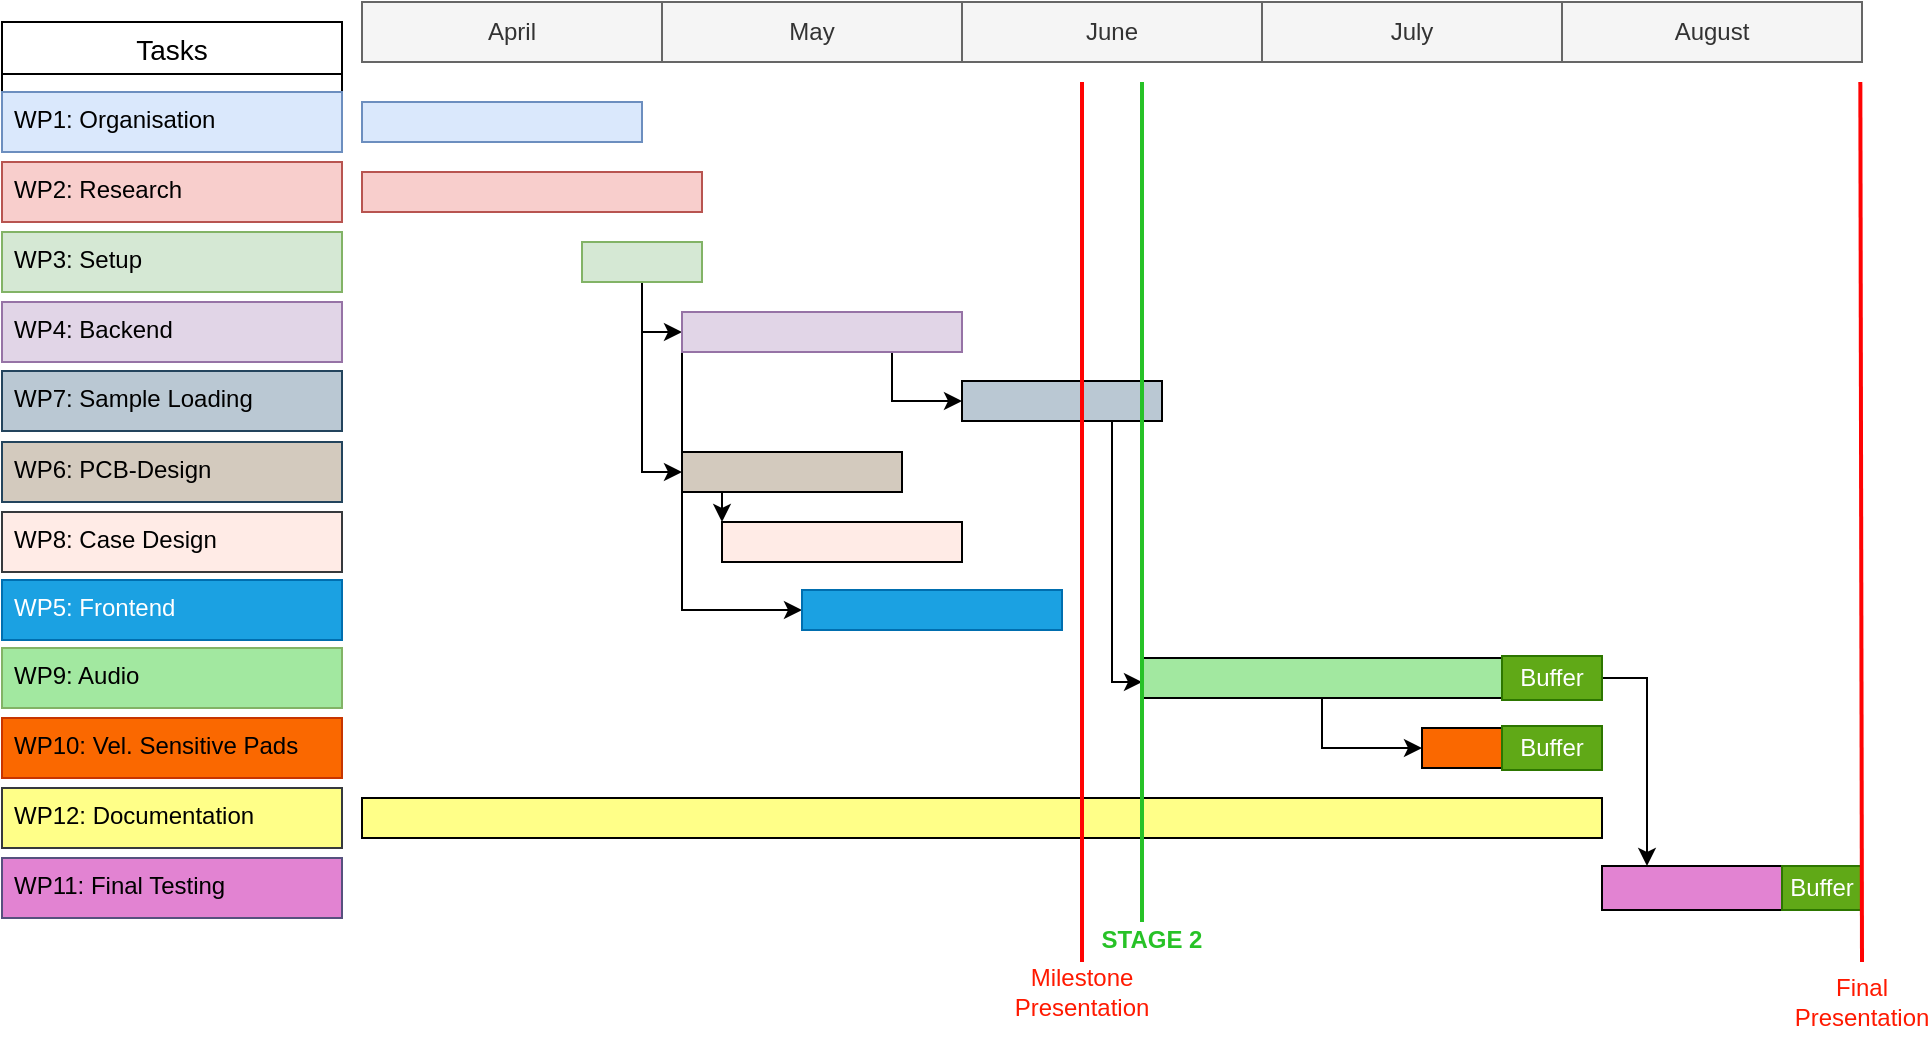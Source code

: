 <mxfile version="18.0.2" type="device"><diagram id="3pH4-Hw80EM9SMeqnL2t" name="Page-1"><mxGraphModel dx="1422" dy="706" grid="1" gridSize="10" guides="1" tooltips="1" connect="1" arrows="1" fold="1" page="1" pageScale="1" pageWidth="1169" pageHeight="827" math="0" shadow="0"><root><mxCell id="0"/><mxCell id="1" parent="0"/><mxCell id="Ogv__kpqxi5_hei542Kp-8" value="Tasks" style="swimlane;fontStyle=0;childLayout=stackLayout;horizontal=1;startSize=26;horizontalStack=0;resizeParent=1;resizeParentMax=0;resizeLast=0;collapsible=1;marginBottom=0;align=center;fontSize=14;" parent="1" vertex="1"><mxGeometry x="40" y="210" width="170" height="56" as="geometry"/></mxCell><mxCell id="Ogv__kpqxi5_hei542Kp-24" value="April" style="text;html=1;align=center;verticalAlign=middle;whiteSpace=wrap;rounded=0;fillColor=#f5f5f5;fontColor=#333333;strokeColor=#666666;" parent="1" vertex="1"><mxGeometry x="220" y="200" width="150" height="30" as="geometry"/></mxCell><mxCell id="Ogv__kpqxi5_hei542Kp-25" value="May" style="text;html=1;align=center;verticalAlign=middle;whiteSpace=wrap;rounded=0;fillColor=#f5f5f5;fontColor=#333333;strokeColor=#666666;" parent="1" vertex="1"><mxGeometry x="370" y="200" width="150" height="30" as="geometry"/></mxCell><mxCell id="Ogv__kpqxi5_hei542Kp-26" value="June" style="text;html=1;align=center;verticalAlign=middle;whiteSpace=wrap;rounded=0;fillColor=#f5f5f5;fontColor=#333333;strokeColor=#666666;" parent="1" vertex="1"><mxGeometry x="520" y="200" width="150" height="30" as="geometry"/></mxCell><mxCell id="Ogv__kpqxi5_hei542Kp-27" value="July" style="text;html=1;align=center;verticalAlign=middle;whiteSpace=wrap;rounded=0;fillColor=#f5f5f5;fontColor=#333333;strokeColor=#666666;" parent="1" vertex="1"><mxGeometry x="670" y="200" width="150" height="30" as="geometry"/></mxCell><mxCell id="Ogv__kpqxi5_hei542Kp-28" value="August" style="text;html=1;align=center;verticalAlign=middle;whiteSpace=wrap;rounded=0;fillColor=#f5f5f5;fontColor=#333333;strokeColor=#666666;" parent="1" vertex="1"><mxGeometry x="820" y="200" width="150" height="30" as="geometry"/></mxCell><mxCell id="Ogv__kpqxi5_hei542Kp-29" value="" style="rounded=0;whiteSpace=wrap;html=1;fillColor=#dae8fc;strokeColor=#6c8ebf;" parent="1" vertex="1"><mxGeometry x="220" y="250" width="140" height="20" as="geometry"/></mxCell><mxCell id="upKQKRsI0ICd-RI8PCte-5" value="" style="rounded=0;whiteSpace=wrap;html=1;fillColor=#F8CECC;strokeColor=#B85450;" parent="1" vertex="1"><mxGeometry x="220" y="285" width="170" height="20" as="geometry"/></mxCell><mxCell id="wA9YPkA-8rj4C4gXz1Hp-1" style="edgeStyle=orthogonalEdgeStyle;rounded=0;orthogonalLoop=1;jettySize=auto;html=1;entryX=0;entryY=0.5;entryDx=0;entryDy=0;" edge="1" parent="1" source="upKQKRsI0ICd-RI8PCte-6" target="upKQKRsI0ICd-RI8PCte-7"><mxGeometry relative="1" as="geometry"/></mxCell><mxCell id="wA9YPkA-8rj4C4gXz1Hp-5" style="edgeStyle=orthogonalEdgeStyle;rounded=0;orthogonalLoop=1;jettySize=auto;html=1;exitX=0.5;exitY=1;exitDx=0;exitDy=0;entryX=0;entryY=0.5;entryDx=0;entryDy=0;" edge="1" parent="1" source="upKQKRsI0ICd-RI8PCte-6" target="upKQKRsI0ICd-RI8PCte-9"><mxGeometry relative="1" as="geometry"/></mxCell><mxCell id="upKQKRsI0ICd-RI8PCte-6" value="" style="rounded=0;whiteSpace=wrap;html=1;fillColor=#D5E8D4;strokeColor=#82B366;" parent="1" vertex="1"><mxGeometry x="330" y="320" width="60" height="20" as="geometry"/></mxCell><mxCell id="wA9YPkA-8rj4C4gXz1Hp-4" style="edgeStyle=orthogonalEdgeStyle;rounded=0;orthogonalLoop=1;jettySize=auto;html=1;exitX=0;exitY=1;exitDx=0;exitDy=0;entryX=0;entryY=0.5;entryDx=0;entryDy=0;" edge="1" parent="1" source="upKQKRsI0ICd-RI8PCte-7" target="upKQKRsI0ICd-RI8PCte-8"><mxGeometry relative="1" as="geometry"/></mxCell><mxCell id="wA9YPkA-8rj4C4gXz1Hp-6" style="edgeStyle=orthogonalEdgeStyle;rounded=0;orthogonalLoop=1;jettySize=auto;html=1;exitX=0.75;exitY=1;exitDx=0;exitDy=0;entryX=0;entryY=0.5;entryDx=0;entryDy=0;" edge="1" parent="1" source="upKQKRsI0ICd-RI8PCte-7" target="upKQKRsI0ICd-RI8PCte-10"><mxGeometry relative="1" as="geometry"/></mxCell><mxCell id="upKQKRsI0ICd-RI8PCte-7" value="" style="rounded=0;whiteSpace=wrap;html=1;fillColor=#E1D5E7;strokeColor=#9673A6;" parent="1" vertex="1"><mxGeometry x="380" y="355" width="140" height="20" as="geometry"/></mxCell><mxCell id="upKQKRsI0ICd-RI8PCte-8" value="" style="rounded=0;whiteSpace=wrap;html=1;fillColor=#1BA1E2;strokeColor=#006EAF;" parent="1" vertex="1"><mxGeometry x="440" y="494" width="130" height="20" as="geometry"/></mxCell><mxCell id="wA9YPkA-8rj4C4gXz1Hp-9" style="edgeStyle=orthogonalEdgeStyle;rounded=0;orthogonalLoop=1;jettySize=auto;html=1;exitX=0.25;exitY=1;exitDx=0;exitDy=0;entryX=0;entryY=0;entryDx=0;entryDy=0;" edge="1" parent="1" source="upKQKRsI0ICd-RI8PCte-9" target="upKQKRsI0ICd-RI8PCte-11"><mxGeometry relative="1" as="geometry"/></mxCell><mxCell id="upKQKRsI0ICd-RI8PCte-9" value="" style="rounded=0;whiteSpace=wrap;html=1;fillColor=#D3CABE;strokeColor=default;" parent="1" vertex="1"><mxGeometry x="380" y="425" width="110" height="20" as="geometry"/></mxCell><mxCell id="wA9YPkA-8rj4C4gXz1Hp-11" style="edgeStyle=orthogonalEdgeStyle;rounded=0;orthogonalLoop=1;jettySize=auto;html=1;exitX=0.75;exitY=1;exitDx=0;exitDy=0;" edge="1" parent="1" source="upKQKRsI0ICd-RI8PCte-10"><mxGeometry relative="1" as="geometry"><mxPoint x="610" y="540" as="targetPoint"/><Array as="points"><mxPoint x="595" y="540"/></Array></mxGeometry></mxCell><mxCell id="upKQKRsI0ICd-RI8PCte-10" value="" style="rounded=0;whiteSpace=wrap;html=1;fillColor=#BAC8D3;strokeColor=default;" parent="1" vertex="1"><mxGeometry x="520" y="389.5" width="100" height="20" as="geometry"/></mxCell><mxCell id="upKQKRsI0ICd-RI8PCte-4" value="WP12: Documentation" style="text;strokeColor=#36393d;fillColor=#ffff88;spacingLeft=4;spacingRight=4;overflow=hidden;rotatable=0;points=[[0,0.5],[1,0.5]];portConstraint=eastwest;fontSize=12;" parent="1" vertex="1"><mxGeometry x="40" y="593" width="170" height="30" as="geometry"/></mxCell><mxCell id="upKQKRsI0ICd-RI8PCte-3" value="WP11: Final Testing" style="text;strokeColor=#56517e;fillColor=#E283D2;spacingLeft=4;spacingRight=4;overflow=hidden;rotatable=0;points=[[0,0.5],[1,0.5]];portConstraint=eastwest;fontSize=12;" parent="1" vertex="1"><mxGeometry x="40" y="628" width="170" height="30" as="geometry"/></mxCell><mxCell id="upKQKRsI0ICd-RI8PCte-2" value="WP10: Vel. Sensitive Pads" style="text;strokeColor=#C73500;fillColor=#fa6800;spacingLeft=4;spacingRight=4;overflow=hidden;rotatable=0;points=[[0,0.5],[1,0.5]];portConstraint=eastwest;fontSize=12;fontColor=#000000;" parent="1" vertex="1"><mxGeometry x="40" y="558" width="170" height="30" as="geometry"/></mxCell><mxCell id="upKQKRsI0ICd-RI8PCte-1" value="WP9: Audio" style="text;strokeColor=#82b366;fillColor=#A2E8A0;spacingLeft=4;spacingRight=4;overflow=hidden;rotatable=0;points=[[0,0.5],[1,0.5]];portConstraint=eastwest;fontSize=12;" parent="1" vertex="1"><mxGeometry x="40" y="523" width="170" height="30" as="geometry"/></mxCell><mxCell id="Ogv__kpqxi5_hei542Kp-21" value="WP8: Case Design&#10;" style="text;strokeColor=#36393d;fillColor=#FFEBE6;spacingLeft=4;spacingRight=4;overflow=hidden;rotatable=0;points=[[0,0.5],[1,0.5]];portConstraint=eastwest;fontSize=12;" parent="1" vertex="1"><mxGeometry x="40" y="455" width="170" height="30" as="geometry"/></mxCell><mxCell id="Ogv__kpqxi5_hei542Kp-20" value="WP7: Sample Loading&#10;" style="text;strokeColor=#23445d;fillColor=#bac8d3;spacingLeft=4;spacingRight=4;overflow=hidden;rotatable=0;points=[[0,0.5],[1,0.5]];portConstraint=eastwest;fontSize=12;" parent="1" vertex="1"><mxGeometry x="40" y="384.5" width="170" height="30" as="geometry"/></mxCell><mxCell id="Ogv__kpqxi5_hei542Kp-19" value="WP6: PCB-Design" style="text;strokeColor=#23445d;fillColor=#D3CABE;spacingLeft=4;spacingRight=4;overflow=hidden;rotatable=0;points=[[0,0.5],[1,0.5]];portConstraint=eastwest;fontSize=12;" parent="1" vertex="1"><mxGeometry x="40" y="420" width="170" height="30" as="geometry"/></mxCell><mxCell id="Ogv__kpqxi5_hei542Kp-18" value="WP5: Frontend" style="text;strokeColor=#006EAF;fillColor=#1ba1e2;spacingLeft=4;spacingRight=4;overflow=hidden;rotatable=0;points=[[0,0.5],[1,0.5]];portConstraint=eastwest;fontSize=12;fontColor=#ffffff;" parent="1" vertex="1"><mxGeometry x="40" y="489" width="170" height="30" as="geometry"/></mxCell><mxCell id="Ogv__kpqxi5_hei542Kp-17" value="WP4: Backend" style="text;strokeColor=#9673a6;fillColor=#e1d5e7;spacingLeft=4;spacingRight=4;overflow=hidden;rotatable=0;points=[[0,0.5],[1,0.5]];portConstraint=eastwest;fontSize=12;" parent="1" vertex="1"><mxGeometry x="40" y="350" width="170" height="30" as="geometry"/></mxCell><mxCell id="Ogv__kpqxi5_hei542Kp-11" value="WP3: Setup" style="text;strokeColor=#82b366;fillColor=#d5e8d4;spacingLeft=4;spacingRight=4;overflow=hidden;rotatable=0;points=[[0,0.5],[1,0.5]];portConstraint=eastwest;fontSize=12;" parent="1" vertex="1"><mxGeometry x="40" y="315" width="170" height="30" as="geometry"/></mxCell><mxCell id="Ogv__kpqxi5_hei542Kp-10" value="WP2: Research" style="text;strokeColor=#b85450;fillColor=#f8cecc;spacingLeft=4;spacingRight=4;overflow=hidden;rotatable=0;points=[[0,0.5],[1,0.5]];portConstraint=eastwest;fontSize=12;" parent="1" vertex="1"><mxGeometry x="40" y="280" width="170" height="30" as="geometry"/></mxCell><mxCell id="Ogv__kpqxi5_hei542Kp-9" value="WP1: Organisation" style="text;strokeColor=#6c8ebf;fillColor=#dae8fc;spacingLeft=4;spacingRight=4;overflow=hidden;rotatable=0;points=[[0,0.5],[1,0.5]];portConstraint=eastwest;fontSize=12;" parent="1" vertex="1"><mxGeometry x="40" y="245" width="170" height="30" as="geometry"/></mxCell><mxCell id="upKQKRsI0ICd-RI8PCte-11" value="" style="rounded=0;whiteSpace=wrap;html=1;fillColor=#FFEBE6;strokeColor=default;" parent="1" vertex="1"><mxGeometry x="400" y="460" width="120" height="20" as="geometry"/></mxCell><mxCell id="wA9YPkA-8rj4C4gXz1Hp-12" style="edgeStyle=orthogonalEdgeStyle;rounded=0;orthogonalLoop=1;jettySize=auto;html=1;exitX=0.5;exitY=1;exitDx=0;exitDy=0;entryX=0;entryY=0.5;entryDx=0;entryDy=0;" edge="1" parent="1" source="upKQKRsI0ICd-RI8PCte-12" target="upKQKRsI0ICd-RI8PCte-13"><mxGeometry relative="1" as="geometry"/></mxCell><mxCell id="upKQKRsI0ICd-RI8PCte-12" value="" style="rounded=0;whiteSpace=wrap;html=1;fillColor=#A2E8A0;strokeColor=default;" parent="1" vertex="1"><mxGeometry x="610" y="528" width="180" height="20" as="geometry"/></mxCell><mxCell id="upKQKRsI0ICd-RI8PCte-13" value="" style="rounded=0;whiteSpace=wrap;html=1;fillColor=#FA6800;strokeColor=default;" parent="1" vertex="1"><mxGeometry x="750" y="563" width="40" height="20" as="geometry"/></mxCell><mxCell id="upKQKRsI0ICd-RI8PCte-14" value="" style="rounded=0;whiteSpace=wrap;html=1;fillColor=#E283D2;strokeColor=default;" parent="1" vertex="1"><mxGeometry x="840" y="632" width="90" height="22" as="geometry"/></mxCell><mxCell id="upKQKRsI0ICd-RI8PCte-15" value="" style="rounded=0;whiteSpace=wrap;html=1;fillColor=#ffff88;strokeColor=default;" parent="1" vertex="1"><mxGeometry x="220" y="598" width="620" height="20" as="geometry"/></mxCell><mxCell id="upKQKRsI0ICd-RI8PCte-16" value="" style="endArrow=none;html=1;rounded=0;strokeColor=#FF0303;strokeWidth=2;exitX=0.5;exitY=0;exitDx=0;exitDy=0;" parent="1" source="upKQKRsI0ICd-RI8PCte-17" edge="1"><mxGeometry width="50" height="50" relative="1" as="geometry"><mxPoint x="580" y="670" as="sourcePoint"/><mxPoint x="580" y="240" as="targetPoint"/></mxGeometry></mxCell><mxCell id="upKQKRsI0ICd-RI8PCte-17" value="Milestone Presentation" style="text;html=1;strokeColor=none;fillColor=none;align=center;verticalAlign=middle;whiteSpace=wrap;rounded=0;fontColor=#FF1900;" parent="1" vertex="1"><mxGeometry x="550" y="680" width="60" height="30" as="geometry"/></mxCell><mxCell id="upKQKRsI0ICd-RI8PCte-19" value="Buffer" style="text;html=1;strokeColor=#2D7600;fillColor=#60a917;align=center;verticalAlign=middle;whiteSpace=wrap;rounded=0;fontColor=#ffffff;" parent="1" vertex="1"><mxGeometry x="930" y="632" width="40" height="22" as="geometry"/></mxCell><mxCell id="upKQKRsI0ICd-RI8PCte-20" value="Buffer" style="text;html=1;strokeColor=#2D7600;fillColor=#60a917;align=center;verticalAlign=middle;whiteSpace=wrap;rounded=0;fontColor=#ffffff;" parent="1" vertex="1"><mxGeometry x="790" y="562" width="50" height="22" as="geometry"/></mxCell><mxCell id="wA9YPkA-8rj4C4gXz1Hp-13" style="edgeStyle=orthogonalEdgeStyle;rounded=0;orthogonalLoop=1;jettySize=auto;html=1;exitX=1;exitY=0.5;exitDx=0;exitDy=0;entryX=0.25;entryY=0;entryDx=0;entryDy=0;" edge="1" parent="1" source="upKQKRsI0ICd-RI8PCte-21" target="upKQKRsI0ICd-RI8PCte-14"><mxGeometry relative="1" as="geometry"/></mxCell><mxCell id="upKQKRsI0ICd-RI8PCte-21" value="Buffer" style="text;html=1;strokeColor=#2D7600;fillColor=#60a917;align=center;verticalAlign=middle;whiteSpace=wrap;rounded=0;fontColor=#ffffff;" parent="1" vertex="1"><mxGeometry x="790" y="527" width="50" height="22" as="geometry"/></mxCell><mxCell id="upKQKRsI0ICd-RI8PCte-22" value="&lt;font color=&quot;#27c227&quot;&gt;&lt;b&gt;STAGE 2&lt;/b&gt;&lt;/font&gt;" style="text;html=1;strokeColor=none;fillColor=none;align=center;verticalAlign=middle;whiteSpace=wrap;rounded=0;fontColor=#FF1900;" parent="1" vertex="1"><mxGeometry x="585" y="654" width="60" height="30" as="geometry"/></mxCell><mxCell id="upKQKRsI0ICd-RI8PCte-23" value="" style="endArrow=none;html=1;rounded=0;strokeColor=#27C227;strokeWidth=2;fontColor=none;noLabel=1;" parent="1" edge="1"><mxGeometry width="50" height="50" relative="1" as="geometry"><mxPoint x="610" y="660" as="sourcePoint"/><mxPoint x="610" y="240" as="targetPoint"/></mxGeometry></mxCell><mxCell id="upKQKRsI0ICd-RI8PCte-24" value="" style="endArrow=none;html=1;rounded=0;strokeColor=#FF0303;strokeWidth=2;exitX=0.5;exitY=0;exitDx=0;exitDy=0;" parent="1" source="upKQKRsI0ICd-RI8PCte-25" edge="1"><mxGeometry width="50" height="50" relative="1" as="geometry"><mxPoint x="969.17" y="670" as="sourcePoint"/><mxPoint x="969.17" y="240" as="targetPoint"/></mxGeometry></mxCell><mxCell id="upKQKRsI0ICd-RI8PCte-25" value="Final&lt;br&gt;Presentation" style="text;html=1;strokeColor=none;fillColor=none;align=center;verticalAlign=middle;whiteSpace=wrap;rounded=0;fontColor=#FF1900;" parent="1" vertex="1"><mxGeometry x="940" y="680" width="60" height="40" as="geometry"/></mxCell></root></mxGraphModel></diagram></mxfile>